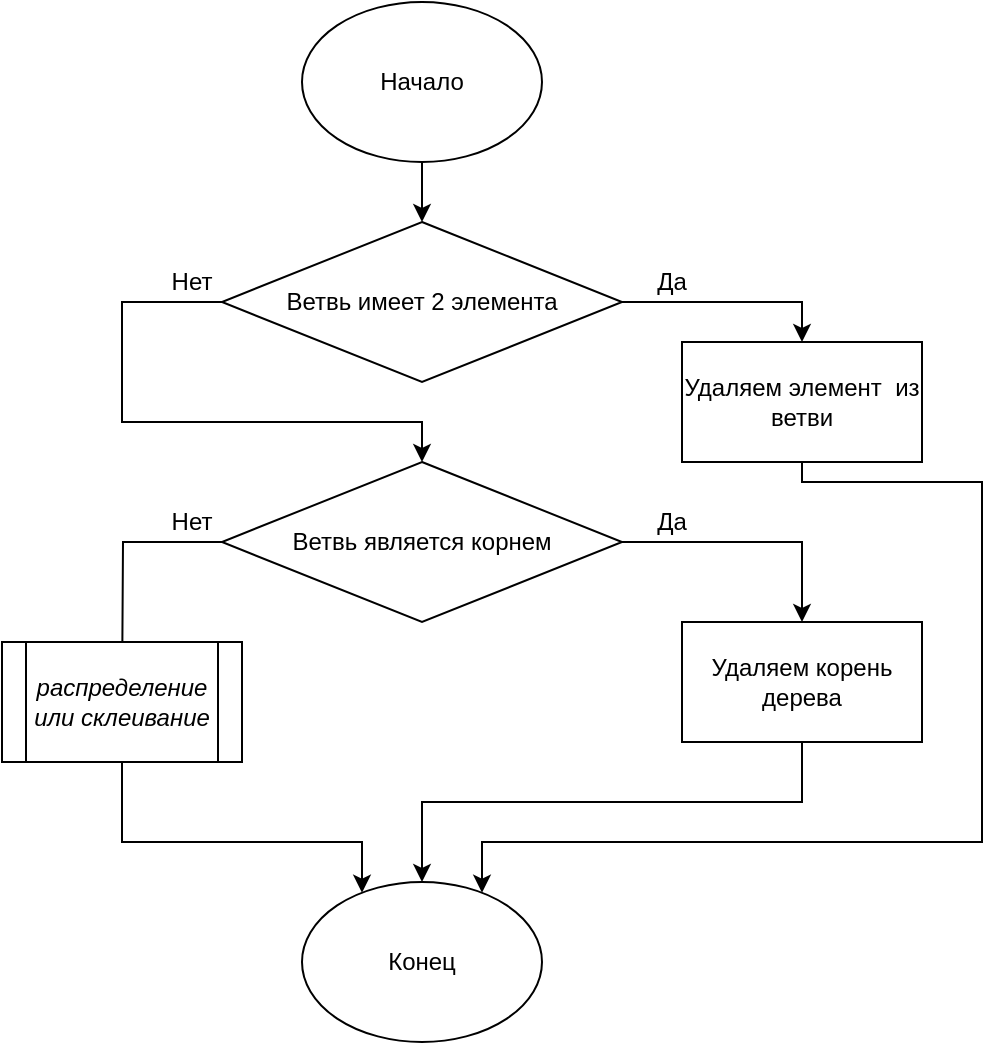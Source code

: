 <mxfile version="15.8.7" type="device"><diagram id="BaeGzJIWJVDx7eWEFdSB" name="Страница 1"><mxGraphModel dx="462" dy="865" grid="1" gridSize="10" guides="1" tooltips="1" connect="1" arrows="1" fold="1" page="1" pageScale="1" pageWidth="827" pageHeight="1169" math="0" shadow="0"><root><mxCell id="0"/><mxCell id="1" parent="0"/><mxCell id="5iXIuGoDVW4FVFISBE5A-8" style="edgeStyle=orthogonalEdgeStyle;rounded=0;orthogonalLoop=1;jettySize=auto;html=1;" parent="1" source="5iXIuGoDVW4FVFISBE5A-1" target="5iXIuGoDVW4FVFISBE5A-3" edge="1"><mxGeometry relative="1" as="geometry"/></mxCell><mxCell id="5iXIuGoDVW4FVFISBE5A-1" value="Начало" style="ellipse;whiteSpace=wrap;html=1;" parent="1" vertex="1"><mxGeometry x="360" y="80" width="120" height="80" as="geometry"/></mxCell><mxCell id="5iXIuGoDVW4FVFISBE5A-2" value="Конец" style="ellipse;whiteSpace=wrap;html=1;" parent="1" vertex="1"><mxGeometry x="360" y="520" width="120" height="80" as="geometry"/></mxCell><mxCell id="5iXIuGoDVW4FVFISBE5A-5" style="edgeStyle=orthogonalEdgeStyle;rounded=0;orthogonalLoop=1;jettySize=auto;html=1;" parent="1" source="5iXIuGoDVW4FVFISBE5A-3" target="5iXIuGoDVW4FVFISBE5A-4" edge="1"><mxGeometry relative="1" as="geometry"><Array as="points"><mxPoint x="270" y="230"/><mxPoint x="270" y="290"/><mxPoint x="420" y="290"/></Array></mxGeometry></mxCell><mxCell id="5iXIuGoDVW4FVFISBE5A-14" style="edgeStyle=orthogonalEdgeStyle;rounded=0;orthogonalLoop=1;jettySize=auto;html=1;" parent="1" source="5iXIuGoDVW4FVFISBE5A-3" target="5iXIuGoDVW4FVFISBE5A-12" edge="1"><mxGeometry relative="1" as="geometry"><Array as="points"><mxPoint x="610" y="230"/></Array></mxGeometry></mxCell><mxCell id="5iXIuGoDVW4FVFISBE5A-3" value="Ветвь имеет 2 элемента" style="rhombus;whiteSpace=wrap;html=1;" parent="1" vertex="1"><mxGeometry x="320" y="190" width="200" height="80" as="geometry"/></mxCell><mxCell id="5iXIuGoDVW4FVFISBE5A-6" style="edgeStyle=orthogonalEdgeStyle;rounded=0;orthogonalLoop=1;jettySize=auto;html=1;" parent="1" source="5iXIuGoDVW4FVFISBE5A-4" edge="1"><mxGeometry relative="1" as="geometry"><mxPoint x="270" y="430" as="targetPoint"/></mxGeometry></mxCell><mxCell id="5iXIuGoDVW4FVFISBE5A-18" style="edgeStyle=orthogonalEdgeStyle;rounded=0;orthogonalLoop=1;jettySize=auto;html=1;entryX=0.5;entryY=0;entryDx=0;entryDy=0;" parent="1" source="5iXIuGoDVW4FVFISBE5A-4" target="5iXIuGoDVW4FVFISBE5A-15" edge="1"><mxGeometry relative="1" as="geometry"/></mxCell><mxCell id="5iXIuGoDVW4FVFISBE5A-4" value="Ветвь является корнем" style="rhombus;whiteSpace=wrap;html=1;" parent="1" vertex="1"><mxGeometry x="320" y="310" width="200" height="80" as="geometry"/></mxCell><mxCell id="5iXIuGoDVW4FVFISBE5A-9" style="edgeStyle=orthogonalEdgeStyle;rounded=0;orthogonalLoop=1;jettySize=auto;html=1;" parent="1" source="5iXIuGoDVW4FVFISBE5A-7" target="5iXIuGoDVW4FVFISBE5A-2" edge="1"><mxGeometry relative="1" as="geometry"><Array as="points"><mxPoint x="270" y="500"/><mxPoint x="390" y="500"/></Array></mxGeometry></mxCell><mxCell id="5iXIuGoDVW4FVFISBE5A-7" value="&lt;i&gt;распределение или склеивание&lt;/i&gt;" style="shape=process;whiteSpace=wrap;html=1;backgroundOutline=1;" parent="1" vertex="1"><mxGeometry x="210" y="400" width="120" height="60" as="geometry"/></mxCell><mxCell id="5iXIuGoDVW4FVFISBE5A-16" style="edgeStyle=orthogonalEdgeStyle;rounded=0;orthogonalLoop=1;jettySize=auto;html=1;" parent="1" source="5iXIuGoDVW4FVFISBE5A-12" target="5iXIuGoDVW4FVFISBE5A-2" edge="1"><mxGeometry relative="1" as="geometry"><Array as="points"><mxPoint x="610" y="320"/><mxPoint x="700" y="320"/><mxPoint x="700" y="500"/><mxPoint x="450" y="500"/></Array></mxGeometry></mxCell><mxCell id="5iXIuGoDVW4FVFISBE5A-12" value="Удаляем элемент&amp;nbsp; из ветви" style="rounded=0;whiteSpace=wrap;html=1;" parent="1" vertex="1"><mxGeometry x="550" y="250" width="120" height="60" as="geometry"/></mxCell><mxCell id="5iXIuGoDVW4FVFISBE5A-17" style="edgeStyle=orthogonalEdgeStyle;rounded=0;orthogonalLoop=1;jettySize=auto;html=1;" parent="1" source="5iXIuGoDVW4FVFISBE5A-15" target="5iXIuGoDVW4FVFISBE5A-2" edge="1"><mxGeometry relative="1" as="geometry"><Array as="points"><mxPoint x="610" y="480"/><mxPoint x="420" y="480"/></Array></mxGeometry></mxCell><mxCell id="5iXIuGoDVW4FVFISBE5A-15" value="Удаляем корень дерева" style="rounded=0;whiteSpace=wrap;html=1;" parent="1" vertex="1"><mxGeometry x="550" y="390" width="120" height="60" as="geometry"/></mxCell><mxCell id="5iXIuGoDVW4FVFISBE5A-19" value="Нет" style="text;html=1;strokeColor=none;fillColor=none;align=center;verticalAlign=middle;whiteSpace=wrap;rounded=0;" parent="1" vertex="1"><mxGeometry x="280" y="210" width="50" height="20" as="geometry"/></mxCell><mxCell id="5iXIuGoDVW4FVFISBE5A-20" value="Нет" style="text;html=1;strokeColor=none;fillColor=none;align=center;verticalAlign=middle;whiteSpace=wrap;rounded=0;" parent="1" vertex="1"><mxGeometry x="280" y="330" width="50" height="20" as="geometry"/></mxCell><mxCell id="5iXIuGoDVW4FVFISBE5A-21" value="Да" style="text;html=1;strokeColor=none;fillColor=none;align=center;verticalAlign=middle;whiteSpace=wrap;rounded=0;" parent="1" vertex="1"><mxGeometry x="520" y="210" width="50" height="20" as="geometry"/></mxCell><mxCell id="5iXIuGoDVW4FVFISBE5A-22" value="Да" style="text;html=1;strokeColor=none;fillColor=none;align=center;verticalAlign=middle;whiteSpace=wrap;rounded=0;" parent="1" vertex="1"><mxGeometry x="520" y="330" width="50" height="20" as="geometry"/></mxCell></root></mxGraphModel></diagram></mxfile>